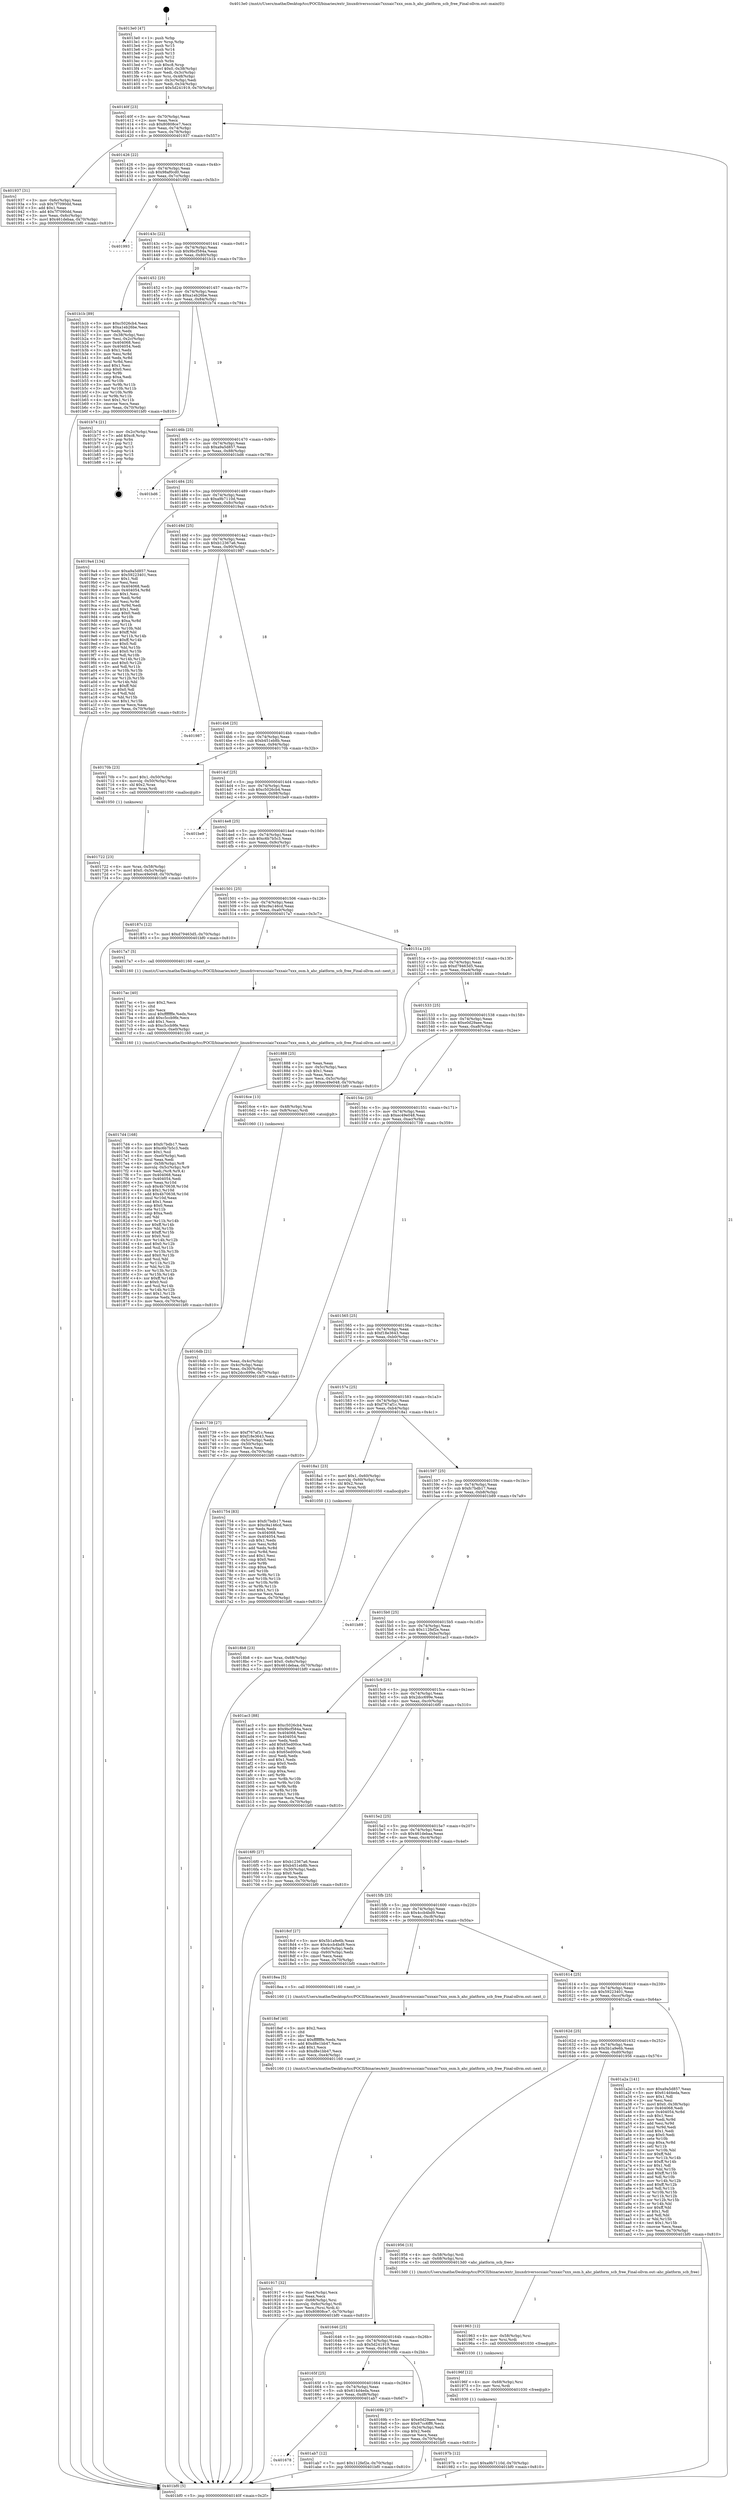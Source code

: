 digraph "0x4013e0" {
  label = "0x4013e0 (/mnt/c/Users/mathe/Desktop/tcc/POCII/binaries/extr_linuxdriversscsiaic7xxxaic7xxx_osm.h_ahc_platform_scb_free_Final-ollvm.out::main(0))"
  labelloc = "t"
  node[shape=record]

  Entry [label="",width=0.3,height=0.3,shape=circle,fillcolor=black,style=filled]
  "0x40140f" [label="{
     0x40140f [23]\l
     | [instrs]\l
     &nbsp;&nbsp;0x40140f \<+3\>: mov -0x70(%rbp),%eax\l
     &nbsp;&nbsp;0x401412 \<+2\>: mov %eax,%ecx\l
     &nbsp;&nbsp;0x401414 \<+6\>: sub $0x80808ce7,%ecx\l
     &nbsp;&nbsp;0x40141a \<+3\>: mov %eax,-0x74(%rbp)\l
     &nbsp;&nbsp;0x40141d \<+3\>: mov %ecx,-0x78(%rbp)\l
     &nbsp;&nbsp;0x401420 \<+6\>: je 0000000000401937 \<main+0x557\>\l
  }"]
  "0x401937" [label="{
     0x401937 [31]\l
     | [instrs]\l
     &nbsp;&nbsp;0x401937 \<+3\>: mov -0x6c(%rbp),%eax\l
     &nbsp;&nbsp;0x40193a \<+5\>: sub $0x7f7090dd,%eax\l
     &nbsp;&nbsp;0x40193f \<+3\>: add $0x1,%eax\l
     &nbsp;&nbsp;0x401942 \<+5\>: add $0x7f7090dd,%eax\l
     &nbsp;&nbsp;0x401947 \<+3\>: mov %eax,-0x6c(%rbp)\l
     &nbsp;&nbsp;0x40194a \<+7\>: movl $0x461debaa,-0x70(%rbp)\l
     &nbsp;&nbsp;0x401951 \<+5\>: jmp 0000000000401bf0 \<main+0x810\>\l
  }"]
  "0x401426" [label="{
     0x401426 [22]\l
     | [instrs]\l
     &nbsp;&nbsp;0x401426 \<+5\>: jmp 000000000040142b \<main+0x4b\>\l
     &nbsp;&nbsp;0x40142b \<+3\>: mov -0x74(%rbp),%eax\l
     &nbsp;&nbsp;0x40142e \<+5\>: sub $0x98af0cd0,%eax\l
     &nbsp;&nbsp;0x401433 \<+3\>: mov %eax,-0x7c(%rbp)\l
     &nbsp;&nbsp;0x401436 \<+6\>: je 0000000000401993 \<main+0x5b3\>\l
  }"]
  Exit [label="",width=0.3,height=0.3,shape=circle,fillcolor=black,style=filled,peripheries=2]
  "0x401993" [label="{
     0x401993\l
  }", style=dashed]
  "0x40143c" [label="{
     0x40143c [22]\l
     | [instrs]\l
     &nbsp;&nbsp;0x40143c \<+5\>: jmp 0000000000401441 \<main+0x61\>\l
     &nbsp;&nbsp;0x401441 \<+3\>: mov -0x74(%rbp),%eax\l
     &nbsp;&nbsp;0x401444 \<+5\>: sub $0x9bcf584a,%eax\l
     &nbsp;&nbsp;0x401449 \<+3\>: mov %eax,-0x80(%rbp)\l
     &nbsp;&nbsp;0x40144c \<+6\>: je 0000000000401b1b \<main+0x73b\>\l
  }"]
  "0x401678" [label="{
     0x401678\l
  }", style=dashed]
  "0x401b1b" [label="{
     0x401b1b [89]\l
     | [instrs]\l
     &nbsp;&nbsp;0x401b1b \<+5\>: mov $0xc5026cb4,%eax\l
     &nbsp;&nbsp;0x401b20 \<+5\>: mov $0xa1eb26be,%ecx\l
     &nbsp;&nbsp;0x401b25 \<+2\>: xor %edx,%edx\l
     &nbsp;&nbsp;0x401b27 \<+3\>: mov -0x38(%rbp),%esi\l
     &nbsp;&nbsp;0x401b2a \<+3\>: mov %esi,-0x2c(%rbp)\l
     &nbsp;&nbsp;0x401b2d \<+7\>: mov 0x404068,%esi\l
     &nbsp;&nbsp;0x401b34 \<+7\>: mov 0x404054,%edi\l
     &nbsp;&nbsp;0x401b3b \<+3\>: sub $0x1,%edx\l
     &nbsp;&nbsp;0x401b3e \<+3\>: mov %esi,%r8d\l
     &nbsp;&nbsp;0x401b41 \<+3\>: add %edx,%r8d\l
     &nbsp;&nbsp;0x401b44 \<+4\>: imul %r8d,%esi\l
     &nbsp;&nbsp;0x401b48 \<+3\>: and $0x1,%esi\l
     &nbsp;&nbsp;0x401b4b \<+3\>: cmp $0x0,%esi\l
     &nbsp;&nbsp;0x401b4e \<+4\>: sete %r9b\l
     &nbsp;&nbsp;0x401b52 \<+3\>: cmp $0xa,%edi\l
     &nbsp;&nbsp;0x401b55 \<+4\>: setl %r10b\l
     &nbsp;&nbsp;0x401b59 \<+3\>: mov %r9b,%r11b\l
     &nbsp;&nbsp;0x401b5c \<+3\>: and %r10b,%r11b\l
     &nbsp;&nbsp;0x401b5f \<+3\>: xor %r10b,%r9b\l
     &nbsp;&nbsp;0x401b62 \<+3\>: or %r9b,%r11b\l
     &nbsp;&nbsp;0x401b65 \<+4\>: test $0x1,%r11b\l
     &nbsp;&nbsp;0x401b69 \<+3\>: cmovne %ecx,%eax\l
     &nbsp;&nbsp;0x401b6c \<+3\>: mov %eax,-0x70(%rbp)\l
     &nbsp;&nbsp;0x401b6f \<+5\>: jmp 0000000000401bf0 \<main+0x810\>\l
  }"]
  "0x401452" [label="{
     0x401452 [25]\l
     | [instrs]\l
     &nbsp;&nbsp;0x401452 \<+5\>: jmp 0000000000401457 \<main+0x77\>\l
     &nbsp;&nbsp;0x401457 \<+3\>: mov -0x74(%rbp),%eax\l
     &nbsp;&nbsp;0x40145a \<+5\>: sub $0xa1eb26be,%eax\l
     &nbsp;&nbsp;0x40145f \<+6\>: mov %eax,-0x84(%rbp)\l
     &nbsp;&nbsp;0x401465 \<+6\>: je 0000000000401b74 \<main+0x794\>\l
  }"]
  "0x401ab7" [label="{
     0x401ab7 [12]\l
     | [instrs]\l
     &nbsp;&nbsp;0x401ab7 \<+7\>: movl $0x112fef2e,-0x70(%rbp)\l
     &nbsp;&nbsp;0x401abe \<+5\>: jmp 0000000000401bf0 \<main+0x810\>\l
  }"]
  "0x401b74" [label="{
     0x401b74 [21]\l
     | [instrs]\l
     &nbsp;&nbsp;0x401b74 \<+3\>: mov -0x2c(%rbp),%eax\l
     &nbsp;&nbsp;0x401b77 \<+7\>: add $0xc8,%rsp\l
     &nbsp;&nbsp;0x401b7e \<+1\>: pop %rbx\l
     &nbsp;&nbsp;0x401b7f \<+2\>: pop %r12\l
     &nbsp;&nbsp;0x401b81 \<+2\>: pop %r13\l
     &nbsp;&nbsp;0x401b83 \<+2\>: pop %r14\l
     &nbsp;&nbsp;0x401b85 \<+2\>: pop %r15\l
     &nbsp;&nbsp;0x401b87 \<+1\>: pop %rbp\l
     &nbsp;&nbsp;0x401b88 \<+1\>: ret\l
  }"]
  "0x40146b" [label="{
     0x40146b [25]\l
     | [instrs]\l
     &nbsp;&nbsp;0x40146b \<+5\>: jmp 0000000000401470 \<main+0x90\>\l
     &nbsp;&nbsp;0x401470 \<+3\>: mov -0x74(%rbp),%eax\l
     &nbsp;&nbsp;0x401473 \<+5\>: sub $0xa9a5d857,%eax\l
     &nbsp;&nbsp;0x401478 \<+6\>: mov %eax,-0x88(%rbp)\l
     &nbsp;&nbsp;0x40147e \<+6\>: je 0000000000401bd6 \<main+0x7f6\>\l
  }"]
  "0x40197b" [label="{
     0x40197b [12]\l
     | [instrs]\l
     &nbsp;&nbsp;0x40197b \<+7\>: movl $0xa9b7110d,-0x70(%rbp)\l
     &nbsp;&nbsp;0x401982 \<+5\>: jmp 0000000000401bf0 \<main+0x810\>\l
  }"]
  "0x401bd6" [label="{
     0x401bd6\l
  }", style=dashed]
  "0x401484" [label="{
     0x401484 [25]\l
     | [instrs]\l
     &nbsp;&nbsp;0x401484 \<+5\>: jmp 0000000000401489 \<main+0xa9\>\l
     &nbsp;&nbsp;0x401489 \<+3\>: mov -0x74(%rbp),%eax\l
     &nbsp;&nbsp;0x40148c \<+5\>: sub $0xa9b7110d,%eax\l
     &nbsp;&nbsp;0x401491 \<+6\>: mov %eax,-0x8c(%rbp)\l
     &nbsp;&nbsp;0x401497 \<+6\>: je 00000000004019a4 \<main+0x5c4\>\l
  }"]
  "0x40196f" [label="{
     0x40196f [12]\l
     | [instrs]\l
     &nbsp;&nbsp;0x40196f \<+4\>: mov -0x68(%rbp),%rsi\l
     &nbsp;&nbsp;0x401973 \<+3\>: mov %rsi,%rdi\l
     &nbsp;&nbsp;0x401976 \<+5\>: call 0000000000401030 \<free@plt\>\l
     | [calls]\l
     &nbsp;&nbsp;0x401030 \{1\} (unknown)\l
  }"]
  "0x4019a4" [label="{
     0x4019a4 [134]\l
     | [instrs]\l
     &nbsp;&nbsp;0x4019a4 \<+5\>: mov $0xa9a5d857,%eax\l
     &nbsp;&nbsp;0x4019a9 \<+5\>: mov $0x59223401,%ecx\l
     &nbsp;&nbsp;0x4019ae \<+2\>: mov $0x1,%dl\l
     &nbsp;&nbsp;0x4019b0 \<+2\>: xor %esi,%esi\l
     &nbsp;&nbsp;0x4019b2 \<+7\>: mov 0x404068,%edi\l
     &nbsp;&nbsp;0x4019b9 \<+8\>: mov 0x404054,%r8d\l
     &nbsp;&nbsp;0x4019c1 \<+3\>: sub $0x1,%esi\l
     &nbsp;&nbsp;0x4019c4 \<+3\>: mov %edi,%r9d\l
     &nbsp;&nbsp;0x4019c7 \<+3\>: add %esi,%r9d\l
     &nbsp;&nbsp;0x4019ca \<+4\>: imul %r9d,%edi\l
     &nbsp;&nbsp;0x4019ce \<+3\>: and $0x1,%edi\l
     &nbsp;&nbsp;0x4019d1 \<+3\>: cmp $0x0,%edi\l
     &nbsp;&nbsp;0x4019d4 \<+4\>: sete %r10b\l
     &nbsp;&nbsp;0x4019d8 \<+4\>: cmp $0xa,%r8d\l
     &nbsp;&nbsp;0x4019dc \<+4\>: setl %r11b\l
     &nbsp;&nbsp;0x4019e0 \<+3\>: mov %r10b,%bl\l
     &nbsp;&nbsp;0x4019e3 \<+3\>: xor $0xff,%bl\l
     &nbsp;&nbsp;0x4019e6 \<+3\>: mov %r11b,%r14b\l
     &nbsp;&nbsp;0x4019e9 \<+4\>: xor $0xff,%r14b\l
     &nbsp;&nbsp;0x4019ed \<+3\>: xor $0x0,%dl\l
     &nbsp;&nbsp;0x4019f0 \<+3\>: mov %bl,%r15b\l
     &nbsp;&nbsp;0x4019f3 \<+4\>: and $0x0,%r15b\l
     &nbsp;&nbsp;0x4019f7 \<+3\>: and %dl,%r10b\l
     &nbsp;&nbsp;0x4019fa \<+3\>: mov %r14b,%r12b\l
     &nbsp;&nbsp;0x4019fd \<+4\>: and $0x0,%r12b\l
     &nbsp;&nbsp;0x401a01 \<+3\>: and %dl,%r11b\l
     &nbsp;&nbsp;0x401a04 \<+3\>: or %r10b,%r15b\l
     &nbsp;&nbsp;0x401a07 \<+3\>: or %r11b,%r12b\l
     &nbsp;&nbsp;0x401a0a \<+3\>: xor %r12b,%r15b\l
     &nbsp;&nbsp;0x401a0d \<+3\>: or %r14b,%bl\l
     &nbsp;&nbsp;0x401a10 \<+3\>: xor $0xff,%bl\l
     &nbsp;&nbsp;0x401a13 \<+3\>: or $0x0,%dl\l
     &nbsp;&nbsp;0x401a16 \<+2\>: and %dl,%bl\l
     &nbsp;&nbsp;0x401a18 \<+3\>: or %bl,%r15b\l
     &nbsp;&nbsp;0x401a1b \<+4\>: test $0x1,%r15b\l
     &nbsp;&nbsp;0x401a1f \<+3\>: cmovne %ecx,%eax\l
     &nbsp;&nbsp;0x401a22 \<+3\>: mov %eax,-0x70(%rbp)\l
     &nbsp;&nbsp;0x401a25 \<+5\>: jmp 0000000000401bf0 \<main+0x810\>\l
  }"]
  "0x40149d" [label="{
     0x40149d [25]\l
     | [instrs]\l
     &nbsp;&nbsp;0x40149d \<+5\>: jmp 00000000004014a2 \<main+0xc2\>\l
     &nbsp;&nbsp;0x4014a2 \<+3\>: mov -0x74(%rbp),%eax\l
     &nbsp;&nbsp;0x4014a5 \<+5\>: sub $0xb12367a6,%eax\l
     &nbsp;&nbsp;0x4014aa \<+6\>: mov %eax,-0x90(%rbp)\l
     &nbsp;&nbsp;0x4014b0 \<+6\>: je 0000000000401987 \<main+0x5a7\>\l
  }"]
  "0x401963" [label="{
     0x401963 [12]\l
     | [instrs]\l
     &nbsp;&nbsp;0x401963 \<+4\>: mov -0x58(%rbp),%rsi\l
     &nbsp;&nbsp;0x401967 \<+3\>: mov %rsi,%rdi\l
     &nbsp;&nbsp;0x40196a \<+5\>: call 0000000000401030 \<free@plt\>\l
     | [calls]\l
     &nbsp;&nbsp;0x401030 \{1\} (unknown)\l
  }"]
  "0x401987" [label="{
     0x401987\l
  }", style=dashed]
  "0x4014b6" [label="{
     0x4014b6 [25]\l
     | [instrs]\l
     &nbsp;&nbsp;0x4014b6 \<+5\>: jmp 00000000004014bb \<main+0xdb\>\l
     &nbsp;&nbsp;0x4014bb \<+3\>: mov -0x74(%rbp),%eax\l
     &nbsp;&nbsp;0x4014be \<+5\>: sub $0xb451eb8b,%eax\l
     &nbsp;&nbsp;0x4014c3 \<+6\>: mov %eax,-0x94(%rbp)\l
     &nbsp;&nbsp;0x4014c9 \<+6\>: je 000000000040170b \<main+0x32b\>\l
  }"]
  "0x401917" [label="{
     0x401917 [32]\l
     | [instrs]\l
     &nbsp;&nbsp;0x401917 \<+6\>: mov -0xe4(%rbp),%ecx\l
     &nbsp;&nbsp;0x40191d \<+3\>: imul %eax,%ecx\l
     &nbsp;&nbsp;0x401920 \<+4\>: mov -0x68(%rbp),%rsi\l
     &nbsp;&nbsp;0x401924 \<+4\>: movslq -0x6c(%rbp),%rdi\l
     &nbsp;&nbsp;0x401928 \<+3\>: mov %ecx,(%rsi,%rdi,4)\l
     &nbsp;&nbsp;0x40192b \<+7\>: movl $0x80808ce7,-0x70(%rbp)\l
     &nbsp;&nbsp;0x401932 \<+5\>: jmp 0000000000401bf0 \<main+0x810\>\l
  }"]
  "0x40170b" [label="{
     0x40170b [23]\l
     | [instrs]\l
     &nbsp;&nbsp;0x40170b \<+7\>: movl $0x1,-0x50(%rbp)\l
     &nbsp;&nbsp;0x401712 \<+4\>: movslq -0x50(%rbp),%rax\l
     &nbsp;&nbsp;0x401716 \<+4\>: shl $0x2,%rax\l
     &nbsp;&nbsp;0x40171a \<+3\>: mov %rax,%rdi\l
     &nbsp;&nbsp;0x40171d \<+5\>: call 0000000000401050 \<malloc@plt\>\l
     | [calls]\l
     &nbsp;&nbsp;0x401050 \{1\} (unknown)\l
  }"]
  "0x4014cf" [label="{
     0x4014cf [25]\l
     | [instrs]\l
     &nbsp;&nbsp;0x4014cf \<+5\>: jmp 00000000004014d4 \<main+0xf4\>\l
     &nbsp;&nbsp;0x4014d4 \<+3\>: mov -0x74(%rbp),%eax\l
     &nbsp;&nbsp;0x4014d7 \<+5\>: sub $0xc5026cb4,%eax\l
     &nbsp;&nbsp;0x4014dc \<+6\>: mov %eax,-0x98(%rbp)\l
     &nbsp;&nbsp;0x4014e2 \<+6\>: je 0000000000401be9 \<main+0x809\>\l
  }"]
  "0x4018ef" [label="{
     0x4018ef [40]\l
     | [instrs]\l
     &nbsp;&nbsp;0x4018ef \<+5\>: mov $0x2,%ecx\l
     &nbsp;&nbsp;0x4018f4 \<+1\>: cltd\l
     &nbsp;&nbsp;0x4018f5 \<+2\>: idiv %ecx\l
     &nbsp;&nbsp;0x4018f7 \<+6\>: imul $0xfffffffe,%edx,%ecx\l
     &nbsp;&nbsp;0x4018fd \<+6\>: add $0xd8e1bb47,%ecx\l
     &nbsp;&nbsp;0x401903 \<+3\>: add $0x1,%ecx\l
     &nbsp;&nbsp;0x401906 \<+6\>: sub $0xd8e1bb47,%ecx\l
     &nbsp;&nbsp;0x40190c \<+6\>: mov %ecx,-0xe4(%rbp)\l
     &nbsp;&nbsp;0x401912 \<+5\>: call 0000000000401160 \<next_i\>\l
     | [calls]\l
     &nbsp;&nbsp;0x401160 \{1\} (/mnt/c/Users/mathe/Desktop/tcc/POCII/binaries/extr_linuxdriversscsiaic7xxxaic7xxx_osm.h_ahc_platform_scb_free_Final-ollvm.out::next_i)\l
  }"]
  "0x401be9" [label="{
     0x401be9\l
  }", style=dashed]
  "0x4014e8" [label="{
     0x4014e8 [25]\l
     | [instrs]\l
     &nbsp;&nbsp;0x4014e8 \<+5\>: jmp 00000000004014ed \<main+0x10d\>\l
     &nbsp;&nbsp;0x4014ed \<+3\>: mov -0x74(%rbp),%eax\l
     &nbsp;&nbsp;0x4014f0 \<+5\>: sub $0xc6b7b5c3,%eax\l
     &nbsp;&nbsp;0x4014f5 \<+6\>: mov %eax,-0x9c(%rbp)\l
     &nbsp;&nbsp;0x4014fb \<+6\>: je 000000000040187c \<main+0x49c\>\l
  }"]
  "0x4018b8" [label="{
     0x4018b8 [23]\l
     | [instrs]\l
     &nbsp;&nbsp;0x4018b8 \<+4\>: mov %rax,-0x68(%rbp)\l
     &nbsp;&nbsp;0x4018bc \<+7\>: movl $0x0,-0x6c(%rbp)\l
     &nbsp;&nbsp;0x4018c3 \<+7\>: movl $0x461debaa,-0x70(%rbp)\l
     &nbsp;&nbsp;0x4018ca \<+5\>: jmp 0000000000401bf0 \<main+0x810\>\l
  }"]
  "0x40187c" [label="{
     0x40187c [12]\l
     | [instrs]\l
     &nbsp;&nbsp;0x40187c \<+7\>: movl $0xd79463d5,-0x70(%rbp)\l
     &nbsp;&nbsp;0x401883 \<+5\>: jmp 0000000000401bf0 \<main+0x810\>\l
  }"]
  "0x401501" [label="{
     0x401501 [25]\l
     | [instrs]\l
     &nbsp;&nbsp;0x401501 \<+5\>: jmp 0000000000401506 \<main+0x126\>\l
     &nbsp;&nbsp;0x401506 \<+3\>: mov -0x74(%rbp),%eax\l
     &nbsp;&nbsp;0x401509 \<+5\>: sub $0xc9a146cd,%eax\l
     &nbsp;&nbsp;0x40150e \<+6\>: mov %eax,-0xa0(%rbp)\l
     &nbsp;&nbsp;0x401514 \<+6\>: je 00000000004017a7 \<main+0x3c7\>\l
  }"]
  "0x4017d4" [label="{
     0x4017d4 [168]\l
     | [instrs]\l
     &nbsp;&nbsp;0x4017d4 \<+5\>: mov $0xfc7bdb17,%ecx\l
     &nbsp;&nbsp;0x4017d9 \<+5\>: mov $0xc6b7b5c3,%edx\l
     &nbsp;&nbsp;0x4017de \<+3\>: mov $0x1,%sil\l
     &nbsp;&nbsp;0x4017e1 \<+6\>: mov -0xe0(%rbp),%edi\l
     &nbsp;&nbsp;0x4017e7 \<+3\>: imul %eax,%edi\l
     &nbsp;&nbsp;0x4017ea \<+4\>: mov -0x58(%rbp),%r8\l
     &nbsp;&nbsp;0x4017ee \<+4\>: movslq -0x5c(%rbp),%r9\l
     &nbsp;&nbsp;0x4017f2 \<+4\>: mov %edi,(%r8,%r9,4)\l
     &nbsp;&nbsp;0x4017f6 \<+7\>: mov 0x404068,%eax\l
     &nbsp;&nbsp;0x4017fd \<+7\>: mov 0x404054,%edi\l
     &nbsp;&nbsp;0x401804 \<+3\>: mov %eax,%r10d\l
     &nbsp;&nbsp;0x401807 \<+7\>: sub $0x4b70638,%r10d\l
     &nbsp;&nbsp;0x40180e \<+4\>: sub $0x1,%r10d\l
     &nbsp;&nbsp;0x401812 \<+7\>: add $0x4b70638,%r10d\l
     &nbsp;&nbsp;0x401819 \<+4\>: imul %r10d,%eax\l
     &nbsp;&nbsp;0x40181d \<+3\>: and $0x1,%eax\l
     &nbsp;&nbsp;0x401820 \<+3\>: cmp $0x0,%eax\l
     &nbsp;&nbsp;0x401823 \<+4\>: sete %r11b\l
     &nbsp;&nbsp;0x401827 \<+3\>: cmp $0xa,%edi\l
     &nbsp;&nbsp;0x40182a \<+3\>: setl %bl\l
     &nbsp;&nbsp;0x40182d \<+3\>: mov %r11b,%r14b\l
     &nbsp;&nbsp;0x401830 \<+4\>: xor $0xff,%r14b\l
     &nbsp;&nbsp;0x401834 \<+3\>: mov %bl,%r15b\l
     &nbsp;&nbsp;0x401837 \<+4\>: xor $0xff,%r15b\l
     &nbsp;&nbsp;0x40183b \<+4\>: xor $0x0,%sil\l
     &nbsp;&nbsp;0x40183f \<+3\>: mov %r14b,%r12b\l
     &nbsp;&nbsp;0x401842 \<+4\>: and $0x0,%r12b\l
     &nbsp;&nbsp;0x401846 \<+3\>: and %sil,%r11b\l
     &nbsp;&nbsp;0x401849 \<+3\>: mov %r15b,%r13b\l
     &nbsp;&nbsp;0x40184c \<+4\>: and $0x0,%r13b\l
     &nbsp;&nbsp;0x401850 \<+3\>: and %sil,%bl\l
     &nbsp;&nbsp;0x401853 \<+3\>: or %r11b,%r12b\l
     &nbsp;&nbsp;0x401856 \<+3\>: or %bl,%r13b\l
     &nbsp;&nbsp;0x401859 \<+3\>: xor %r13b,%r12b\l
     &nbsp;&nbsp;0x40185c \<+3\>: or %r15b,%r14b\l
     &nbsp;&nbsp;0x40185f \<+4\>: xor $0xff,%r14b\l
     &nbsp;&nbsp;0x401863 \<+4\>: or $0x0,%sil\l
     &nbsp;&nbsp;0x401867 \<+3\>: and %sil,%r14b\l
     &nbsp;&nbsp;0x40186a \<+3\>: or %r14b,%r12b\l
     &nbsp;&nbsp;0x40186d \<+4\>: test $0x1,%r12b\l
     &nbsp;&nbsp;0x401871 \<+3\>: cmovne %edx,%ecx\l
     &nbsp;&nbsp;0x401874 \<+3\>: mov %ecx,-0x70(%rbp)\l
     &nbsp;&nbsp;0x401877 \<+5\>: jmp 0000000000401bf0 \<main+0x810\>\l
  }"]
  "0x4017a7" [label="{
     0x4017a7 [5]\l
     | [instrs]\l
     &nbsp;&nbsp;0x4017a7 \<+5\>: call 0000000000401160 \<next_i\>\l
     | [calls]\l
     &nbsp;&nbsp;0x401160 \{1\} (/mnt/c/Users/mathe/Desktop/tcc/POCII/binaries/extr_linuxdriversscsiaic7xxxaic7xxx_osm.h_ahc_platform_scb_free_Final-ollvm.out::next_i)\l
  }"]
  "0x40151a" [label="{
     0x40151a [25]\l
     | [instrs]\l
     &nbsp;&nbsp;0x40151a \<+5\>: jmp 000000000040151f \<main+0x13f\>\l
     &nbsp;&nbsp;0x40151f \<+3\>: mov -0x74(%rbp),%eax\l
     &nbsp;&nbsp;0x401522 \<+5\>: sub $0xd79463d5,%eax\l
     &nbsp;&nbsp;0x401527 \<+6\>: mov %eax,-0xa4(%rbp)\l
     &nbsp;&nbsp;0x40152d \<+6\>: je 0000000000401888 \<main+0x4a8\>\l
  }"]
  "0x4017ac" [label="{
     0x4017ac [40]\l
     | [instrs]\l
     &nbsp;&nbsp;0x4017ac \<+5\>: mov $0x2,%ecx\l
     &nbsp;&nbsp;0x4017b1 \<+1\>: cltd\l
     &nbsp;&nbsp;0x4017b2 \<+2\>: idiv %ecx\l
     &nbsp;&nbsp;0x4017b4 \<+6\>: imul $0xfffffffe,%edx,%ecx\l
     &nbsp;&nbsp;0x4017ba \<+6\>: add $0xc5ccb9fe,%ecx\l
     &nbsp;&nbsp;0x4017c0 \<+3\>: add $0x1,%ecx\l
     &nbsp;&nbsp;0x4017c3 \<+6\>: sub $0xc5ccb9fe,%ecx\l
     &nbsp;&nbsp;0x4017c9 \<+6\>: mov %ecx,-0xe0(%rbp)\l
     &nbsp;&nbsp;0x4017cf \<+5\>: call 0000000000401160 \<next_i\>\l
     | [calls]\l
     &nbsp;&nbsp;0x401160 \{1\} (/mnt/c/Users/mathe/Desktop/tcc/POCII/binaries/extr_linuxdriversscsiaic7xxxaic7xxx_osm.h_ahc_platform_scb_free_Final-ollvm.out::next_i)\l
  }"]
  "0x401888" [label="{
     0x401888 [25]\l
     | [instrs]\l
     &nbsp;&nbsp;0x401888 \<+2\>: xor %eax,%eax\l
     &nbsp;&nbsp;0x40188a \<+3\>: mov -0x5c(%rbp),%ecx\l
     &nbsp;&nbsp;0x40188d \<+3\>: sub $0x1,%eax\l
     &nbsp;&nbsp;0x401890 \<+2\>: sub %eax,%ecx\l
     &nbsp;&nbsp;0x401892 \<+3\>: mov %ecx,-0x5c(%rbp)\l
     &nbsp;&nbsp;0x401895 \<+7\>: movl $0xec49e048,-0x70(%rbp)\l
     &nbsp;&nbsp;0x40189c \<+5\>: jmp 0000000000401bf0 \<main+0x810\>\l
  }"]
  "0x401533" [label="{
     0x401533 [25]\l
     | [instrs]\l
     &nbsp;&nbsp;0x401533 \<+5\>: jmp 0000000000401538 \<main+0x158\>\l
     &nbsp;&nbsp;0x401538 \<+3\>: mov -0x74(%rbp),%eax\l
     &nbsp;&nbsp;0x40153b \<+5\>: sub $0xe0d29aee,%eax\l
     &nbsp;&nbsp;0x401540 \<+6\>: mov %eax,-0xa8(%rbp)\l
     &nbsp;&nbsp;0x401546 \<+6\>: je 00000000004016ce \<main+0x2ee\>\l
  }"]
  "0x401722" [label="{
     0x401722 [23]\l
     | [instrs]\l
     &nbsp;&nbsp;0x401722 \<+4\>: mov %rax,-0x58(%rbp)\l
     &nbsp;&nbsp;0x401726 \<+7\>: movl $0x0,-0x5c(%rbp)\l
     &nbsp;&nbsp;0x40172d \<+7\>: movl $0xec49e048,-0x70(%rbp)\l
     &nbsp;&nbsp;0x401734 \<+5\>: jmp 0000000000401bf0 \<main+0x810\>\l
  }"]
  "0x4016ce" [label="{
     0x4016ce [13]\l
     | [instrs]\l
     &nbsp;&nbsp;0x4016ce \<+4\>: mov -0x48(%rbp),%rax\l
     &nbsp;&nbsp;0x4016d2 \<+4\>: mov 0x8(%rax),%rdi\l
     &nbsp;&nbsp;0x4016d6 \<+5\>: call 0000000000401060 \<atoi@plt\>\l
     | [calls]\l
     &nbsp;&nbsp;0x401060 \{1\} (unknown)\l
  }"]
  "0x40154c" [label="{
     0x40154c [25]\l
     | [instrs]\l
     &nbsp;&nbsp;0x40154c \<+5\>: jmp 0000000000401551 \<main+0x171\>\l
     &nbsp;&nbsp;0x401551 \<+3\>: mov -0x74(%rbp),%eax\l
     &nbsp;&nbsp;0x401554 \<+5\>: sub $0xec49e048,%eax\l
     &nbsp;&nbsp;0x401559 \<+6\>: mov %eax,-0xac(%rbp)\l
     &nbsp;&nbsp;0x40155f \<+6\>: je 0000000000401739 \<main+0x359\>\l
  }"]
  "0x4016db" [label="{
     0x4016db [21]\l
     | [instrs]\l
     &nbsp;&nbsp;0x4016db \<+3\>: mov %eax,-0x4c(%rbp)\l
     &nbsp;&nbsp;0x4016de \<+3\>: mov -0x4c(%rbp),%eax\l
     &nbsp;&nbsp;0x4016e1 \<+3\>: mov %eax,-0x30(%rbp)\l
     &nbsp;&nbsp;0x4016e4 \<+7\>: movl $0x2dcc699e,-0x70(%rbp)\l
     &nbsp;&nbsp;0x4016eb \<+5\>: jmp 0000000000401bf0 \<main+0x810\>\l
  }"]
  "0x401739" [label="{
     0x401739 [27]\l
     | [instrs]\l
     &nbsp;&nbsp;0x401739 \<+5\>: mov $0xf767af1c,%eax\l
     &nbsp;&nbsp;0x40173e \<+5\>: mov $0xf18e3643,%ecx\l
     &nbsp;&nbsp;0x401743 \<+3\>: mov -0x5c(%rbp),%edx\l
     &nbsp;&nbsp;0x401746 \<+3\>: cmp -0x50(%rbp),%edx\l
     &nbsp;&nbsp;0x401749 \<+3\>: cmovl %ecx,%eax\l
     &nbsp;&nbsp;0x40174c \<+3\>: mov %eax,-0x70(%rbp)\l
     &nbsp;&nbsp;0x40174f \<+5\>: jmp 0000000000401bf0 \<main+0x810\>\l
  }"]
  "0x401565" [label="{
     0x401565 [25]\l
     | [instrs]\l
     &nbsp;&nbsp;0x401565 \<+5\>: jmp 000000000040156a \<main+0x18a\>\l
     &nbsp;&nbsp;0x40156a \<+3\>: mov -0x74(%rbp),%eax\l
     &nbsp;&nbsp;0x40156d \<+5\>: sub $0xf18e3643,%eax\l
     &nbsp;&nbsp;0x401572 \<+6\>: mov %eax,-0xb0(%rbp)\l
     &nbsp;&nbsp;0x401578 \<+6\>: je 0000000000401754 \<main+0x374\>\l
  }"]
  "0x4013e0" [label="{
     0x4013e0 [47]\l
     | [instrs]\l
     &nbsp;&nbsp;0x4013e0 \<+1\>: push %rbp\l
     &nbsp;&nbsp;0x4013e1 \<+3\>: mov %rsp,%rbp\l
     &nbsp;&nbsp;0x4013e4 \<+2\>: push %r15\l
     &nbsp;&nbsp;0x4013e6 \<+2\>: push %r14\l
     &nbsp;&nbsp;0x4013e8 \<+2\>: push %r13\l
     &nbsp;&nbsp;0x4013ea \<+2\>: push %r12\l
     &nbsp;&nbsp;0x4013ec \<+1\>: push %rbx\l
     &nbsp;&nbsp;0x4013ed \<+7\>: sub $0xc8,%rsp\l
     &nbsp;&nbsp;0x4013f4 \<+7\>: movl $0x0,-0x38(%rbp)\l
     &nbsp;&nbsp;0x4013fb \<+3\>: mov %edi,-0x3c(%rbp)\l
     &nbsp;&nbsp;0x4013fe \<+4\>: mov %rsi,-0x48(%rbp)\l
     &nbsp;&nbsp;0x401402 \<+3\>: mov -0x3c(%rbp),%edi\l
     &nbsp;&nbsp;0x401405 \<+3\>: mov %edi,-0x34(%rbp)\l
     &nbsp;&nbsp;0x401408 \<+7\>: movl $0x5d241919,-0x70(%rbp)\l
  }"]
  "0x401754" [label="{
     0x401754 [83]\l
     | [instrs]\l
     &nbsp;&nbsp;0x401754 \<+5\>: mov $0xfc7bdb17,%eax\l
     &nbsp;&nbsp;0x401759 \<+5\>: mov $0xc9a146cd,%ecx\l
     &nbsp;&nbsp;0x40175e \<+2\>: xor %edx,%edx\l
     &nbsp;&nbsp;0x401760 \<+7\>: mov 0x404068,%esi\l
     &nbsp;&nbsp;0x401767 \<+7\>: mov 0x404054,%edi\l
     &nbsp;&nbsp;0x40176e \<+3\>: sub $0x1,%edx\l
     &nbsp;&nbsp;0x401771 \<+3\>: mov %esi,%r8d\l
     &nbsp;&nbsp;0x401774 \<+3\>: add %edx,%r8d\l
     &nbsp;&nbsp;0x401777 \<+4\>: imul %r8d,%esi\l
     &nbsp;&nbsp;0x40177b \<+3\>: and $0x1,%esi\l
     &nbsp;&nbsp;0x40177e \<+3\>: cmp $0x0,%esi\l
     &nbsp;&nbsp;0x401781 \<+4\>: sete %r9b\l
     &nbsp;&nbsp;0x401785 \<+3\>: cmp $0xa,%edi\l
     &nbsp;&nbsp;0x401788 \<+4\>: setl %r10b\l
     &nbsp;&nbsp;0x40178c \<+3\>: mov %r9b,%r11b\l
     &nbsp;&nbsp;0x40178f \<+3\>: and %r10b,%r11b\l
     &nbsp;&nbsp;0x401792 \<+3\>: xor %r10b,%r9b\l
     &nbsp;&nbsp;0x401795 \<+3\>: or %r9b,%r11b\l
     &nbsp;&nbsp;0x401798 \<+4\>: test $0x1,%r11b\l
     &nbsp;&nbsp;0x40179c \<+3\>: cmovne %ecx,%eax\l
     &nbsp;&nbsp;0x40179f \<+3\>: mov %eax,-0x70(%rbp)\l
     &nbsp;&nbsp;0x4017a2 \<+5\>: jmp 0000000000401bf0 \<main+0x810\>\l
  }"]
  "0x40157e" [label="{
     0x40157e [25]\l
     | [instrs]\l
     &nbsp;&nbsp;0x40157e \<+5\>: jmp 0000000000401583 \<main+0x1a3\>\l
     &nbsp;&nbsp;0x401583 \<+3\>: mov -0x74(%rbp),%eax\l
     &nbsp;&nbsp;0x401586 \<+5\>: sub $0xf767af1c,%eax\l
     &nbsp;&nbsp;0x40158b \<+6\>: mov %eax,-0xb4(%rbp)\l
     &nbsp;&nbsp;0x401591 \<+6\>: je 00000000004018a1 \<main+0x4c1\>\l
  }"]
  "0x401bf0" [label="{
     0x401bf0 [5]\l
     | [instrs]\l
     &nbsp;&nbsp;0x401bf0 \<+5\>: jmp 000000000040140f \<main+0x2f\>\l
  }"]
  "0x4018a1" [label="{
     0x4018a1 [23]\l
     | [instrs]\l
     &nbsp;&nbsp;0x4018a1 \<+7\>: movl $0x1,-0x60(%rbp)\l
     &nbsp;&nbsp;0x4018a8 \<+4\>: movslq -0x60(%rbp),%rax\l
     &nbsp;&nbsp;0x4018ac \<+4\>: shl $0x2,%rax\l
     &nbsp;&nbsp;0x4018b0 \<+3\>: mov %rax,%rdi\l
     &nbsp;&nbsp;0x4018b3 \<+5\>: call 0000000000401050 \<malloc@plt\>\l
     | [calls]\l
     &nbsp;&nbsp;0x401050 \{1\} (unknown)\l
  }"]
  "0x401597" [label="{
     0x401597 [25]\l
     | [instrs]\l
     &nbsp;&nbsp;0x401597 \<+5\>: jmp 000000000040159c \<main+0x1bc\>\l
     &nbsp;&nbsp;0x40159c \<+3\>: mov -0x74(%rbp),%eax\l
     &nbsp;&nbsp;0x40159f \<+5\>: sub $0xfc7bdb17,%eax\l
     &nbsp;&nbsp;0x4015a4 \<+6\>: mov %eax,-0xb8(%rbp)\l
     &nbsp;&nbsp;0x4015aa \<+6\>: je 0000000000401b89 \<main+0x7a9\>\l
  }"]
  "0x40165f" [label="{
     0x40165f [25]\l
     | [instrs]\l
     &nbsp;&nbsp;0x40165f \<+5\>: jmp 0000000000401664 \<main+0x284\>\l
     &nbsp;&nbsp;0x401664 \<+3\>: mov -0x74(%rbp),%eax\l
     &nbsp;&nbsp;0x401667 \<+5\>: sub $0x614d4eda,%eax\l
     &nbsp;&nbsp;0x40166c \<+6\>: mov %eax,-0xd8(%rbp)\l
     &nbsp;&nbsp;0x401672 \<+6\>: je 0000000000401ab7 \<main+0x6d7\>\l
  }"]
  "0x401b89" [label="{
     0x401b89\l
  }", style=dashed]
  "0x4015b0" [label="{
     0x4015b0 [25]\l
     | [instrs]\l
     &nbsp;&nbsp;0x4015b0 \<+5\>: jmp 00000000004015b5 \<main+0x1d5\>\l
     &nbsp;&nbsp;0x4015b5 \<+3\>: mov -0x74(%rbp),%eax\l
     &nbsp;&nbsp;0x4015b8 \<+5\>: sub $0x112fef2e,%eax\l
     &nbsp;&nbsp;0x4015bd \<+6\>: mov %eax,-0xbc(%rbp)\l
     &nbsp;&nbsp;0x4015c3 \<+6\>: je 0000000000401ac3 \<main+0x6e3\>\l
  }"]
  "0x40169b" [label="{
     0x40169b [27]\l
     | [instrs]\l
     &nbsp;&nbsp;0x40169b \<+5\>: mov $0xe0d29aee,%eax\l
     &nbsp;&nbsp;0x4016a0 \<+5\>: mov $0x67cc6ff6,%ecx\l
     &nbsp;&nbsp;0x4016a5 \<+3\>: mov -0x34(%rbp),%edx\l
     &nbsp;&nbsp;0x4016a8 \<+3\>: cmp $0x2,%edx\l
     &nbsp;&nbsp;0x4016ab \<+3\>: cmovne %ecx,%eax\l
     &nbsp;&nbsp;0x4016ae \<+3\>: mov %eax,-0x70(%rbp)\l
     &nbsp;&nbsp;0x4016b1 \<+5\>: jmp 0000000000401bf0 \<main+0x810\>\l
  }"]
  "0x401ac3" [label="{
     0x401ac3 [88]\l
     | [instrs]\l
     &nbsp;&nbsp;0x401ac3 \<+5\>: mov $0xc5026cb4,%eax\l
     &nbsp;&nbsp;0x401ac8 \<+5\>: mov $0x9bcf584a,%ecx\l
     &nbsp;&nbsp;0x401acd \<+7\>: mov 0x404068,%edx\l
     &nbsp;&nbsp;0x401ad4 \<+7\>: mov 0x404054,%esi\l
     &nbsp;&nbsp;0x401adb \<+2\>: mov %edx,%edi\l
     &nbsp;&nbsp;0x401add \<+6\>: add $0x65ed00ce,%edi\l
     &nbsp;&nbsp;0x401ae3 \<+3\>: sub $0x1,%edi\l
     &nbsp;&nbsp;0x401ae6 \<+6\>: sub $0x65ed00ce,%edi\l
     &nbsp;&nbsp;0x401aec \<+3\>: imul %edi,%edx\l
     &nbsp;&nbsp;0x401aef \<+3\>: and $0x1,%edx\l
     &nbsp;&nbsp;0x401af2 \<+3\>: cmp $0x0,%edx\l
     &nbsp;&nbsp;0x401af5 \<+4\>: sete %r8b\l
     &nbsp;&nbsp;0x401af9 \<+3\>: cmp $0xa,%esi\l
     &nbsp;&nbsp;0x401afc \<+4\>: setl %r9b\l
     &nbsp;&nbsp;0x401b00 \<+3\>: mov %r8b,%r10b\l
     &nbsp;&nbsp;0x401b03 \<+3\>: and %r9b,%r10b\l
     &nbsp;&nbsp;0x401b06 \<+3\>: xor %r9b,%r8b\l
     &nbsp;&nbsp;0x401b09 \<+3\>: or %r8b,%r10b\l
     &nbsp;&nbsp;0x401b0c \<+4\>: test $0x1,%r10b\l
     &nbsp;&nbsp;0x401b10 \<+3\>: cmovne %ecx,%eax\l
     &nbsp;&nbsp;0x401b13 \<+3\>: mov %eax,-0x70(%rbp)\l
     &nbsp;&nbsp;0x401b16 \<+5\>: jmp 0000000000401bf0 \<main+0x810\>\l
  }"]
  "0x4015c9" [label="{
     0x4015c9 [25]\l
     | [instrs]\l
     &nbsp;&nbsp;0x4015c9 \<+5\>: jmp 00000000004015ce \<main+0x1ee\>\l
     &nbsp;&nbsp;0x4015ce \<+3\>: mov -0x74(%rbp),%eax\l
     &nbsp;&nbsp;0x4015d1 \<+5\>: sub $0x2dcc699e,%eax\l
     &nbsp;&nbsp;0x4015d6 \<+6\>: mov %eax,-0xc0(%rbp)\l
     &nbsp;&nbsp;0x4015dc \<+6\>: je 00000000004016f0 \<main+0x310\>\l
  }"]
  "0x401646" [label="{
     0x401646 [25]\l
     | [instrs]\l
     &nbsp;&nbsp;0x401646 \<+5\>: jmp 000000000040164b \<main+0x26b\>\l
     &nbsp;&nbsp;0x40164b \<+3\>: mov -0x74(%rbp),%eax\l
     &nbsp;&nbsp;0x40164e \<+5\>: sub $0x5d241919,%eax\l
     &nbsp;&nbsp;0x401653 \<+6\>: mov %eax,-0xd4(%rbp)\l
     &nbsp;&nbsp;0x401659 \<+6\>: je 000000000040169b \<main+0x2bb\>\l
  }"]
  "0x4016f0" [label="{
     0x4016f0 [27]\l
     | [instrs]\l
     &nbsp;&nbsp;0x4016f0 \<+5\>: mov $0xb12367a6,%eax\l
     &nbsp;&nbsp;0x4016f5 \<+5\>: mov $0xb451eb8b,%ecx\l
     &nbsp;&nbsp;0x4016fa \<+3\>: mov -0x30(%rbp),%edx\l
     &nbsp;&nbsp;0x4016fd \<+3\>: cmp $0x0,%edx\l
     &nbsp;&nbsp;0x401700 \<+3\>: cmove %ecx,%eax\l
     &nbsp;&nbsp;0x401703 \<+3\>: mov %eax,-0x70(%rbp)\l
     &nbsp;&nbsp;0x401706 \<+5\>: jmp 0000000000401bf0 \<main+0x810\>\l
  }"]
  "0x4015e2" [label="{
     0x4015e2 [25]\l
     | [instrs]\l
     &nbsp;&nbsp;0x4015e2 \<+5\>: jmp 00000000004015e7 \<main+0x207\>\l
     &nbsp;&nbsp;0x4015e7 \<+3\>: mov -0x74(%rbp),%eax\l
     &nbsp;&nbsp;0x4015ea \<+5\>: sub $0x461debaa,%eax\l
     &nbsp;&nbsp;0x4015ef \<+6\>: mov %eax,-0xc4(%rbp)\l
     &nbsp;&nbsp;0x4015f5 \<+6\>: je 00000000004018cf \<main+0x4ef\>\l
  }"]
  "0x401956" [label="{
     0x401956 [13]\l
     | [instrs]\l
     &nbsp;&nbsp;0x401956 \<+4\>: mov -0x58(%rbp),%rdi\l
     &nbsp;&nbsp;0x40195a \<+4\>: mov -0x68(%rbp),%rsi\l
     &nbsp;&nbsp;0x40195e \<+5\>: call 00000000004013d0 \<ahc_platform_scb_free\>\l
     | [calls]\l
     &nbsp;&nbsp;0x4013d0 \{1\} (/mnt/c/Users/mathe/Desktop/tcc/POCII/binaries/extr_linuxdriversscsiaic7xxxaic7xxx_osm.h_ahc_platform_scb_free_Final-ollvm.out::ahc_platform_scb_free)\l
  }"]
  "0x4018cf" [label="{
     0x4018cf [27]\l
     | [instrs]\l
     &nbsp;&nbsp;0x4018cf \<+5\>: mov $0x5b1a9e6b,%eax\l
     &nbsp;&nbsp;0x4018d4 \<+5\>: mov $0x4ccb4bd9,%ecx\l
     &nbsp;&nbsp;0x4018d9 \<+3\>: mov -0x6c(%rbp),%edx\l
     &nbsp;&nbsp;0x4018dc \<+3\>: cmp -0x60(%rbp),%edx\l
     &nbsp;&nbsp;0x4018df \<+3\>: cmovl %ecx,%eax\l
     &nbsp;&nbsp;0x4018e2 \<+3\>: mov %eax,-0x70(%rbp)\l
     &nbsp;&nbsp;0x4018e5 \<+5\>: jmp 0000000000401bf0 \<main+0x810\>\l
  }"]
  "0x4015fb" [label="{
     0x4015fb [25]\l
     | [instrs]\l
     &nbsp;&nbsp;0x4015fb \<+5\>: jmp 0000000000401600 \<main+0x220\>\l
     &nbsp;&nbsp;0x401600 \<+3\>: mov -0x74(%rbp),%eax\l
     &nbsp;&nbsp;0x401603 \<+5\>: sub $0x4ccb4bd9,%eax\l
     &nbsp;&nbsp;0x401608 \<+6\>: mov %eax,-0xc8(%rbp)\l
     &nbsp;&nbsp;0x40160e \<+6\>: je 00000000004018ea \<main+0x50a\>\l
  }"]
  "0x40162d" [label="{
     0x40162d [25]\l
     | [instrs]\l
     &nbsp;&nbsp;0x40162d \<+5\>: jmp 0000000000401632 \<main+0x252\>\l
     &nbsp;&nbsp;0x401632 \<+3\>: mov -0x74(%rbp),%eax\l
     &nbsp;&nbsp;0x401635 \<+5\>: sub $0x5b1a9e6b,%eax\l
     &nbsp;&nbsp;0x40163a \<+6\>: mov %eax,-0xd0(%rbp)\l
     &nbsp;&nbsp;0x401640 \<+6\>: je 0000000000401956 \<main+0x576\>\l
  }"]
  "0x4018ea" [label="{
     0x4018ea [5]\l
     | [instrs]\l
     &nbsp;&nbsp;0x4018ea \<+5\>: call 0000000000401160 \<next_i\>\l
     | [calls]\l
     &nbsp;&nbsp;0x401160 \{1\} (/mnt/c/Users/mathe/Desktop/tcc/POCII/binaries/extr_linuxdriversscsiaic7xxxaic7xxx_osm.h_ahc_platform_scb_free_Final-ollvm.out::next_i)\l
  }"]
  "0x401614" [label="{
     0x401614 [25]\l
     | [instrs]\l
     &nbsp;&nbsp;0x401614 \<+5\>: jmp 0000000000401619 \<main+0x239\>\l
     &nbsp;&nbsp;0x401619 \<+3\>: mov -0x74(%rbp),%eax\l
     &nbsp;&nbsp;0x40161c \<+5\>: sub $0x59223401,%eax\l
     &nbsp;&nbsp;0x401621 \<+6\>: mov %eax,-0xcc(%rbp)\l
     &nbsp;&nbsp;0x401627 \<+6\>: je 0000000000401a2a \<main+0x64a\>\l
  }"]
  "0x401a2a" [label="{
     0x401a2a [141]\l
     | [instrs]\l
     &nbsp;&nbsp;0x401a2a \<+5\>: mov $0xa9a5d857,%eax\l
     &nbsp;&nbsp;0x401a2f \<+5\>: mov $0x614d4eda,%ecx\l
     &nbsp;&nbsp;0x401a34 \<+2\>: mov $0x1,%dl\l
     &nbsp;&nbsp;0x401a36 \<+2\>: xor %esi,%esi\l
     &nbsp;&nbsp;0x401a38 \<+7\>: movl $0x0,-0x38(%rbp)\l
     &nbsp;&nbsp;0x401a3f \<+7\>: mov 0x404068,%edi\l
     &nbsp;&nbsp;0x401a46 \<+8\>: mov 0x404054,%r8d\l
     &nbsp;&nbsp;0x401a4e \<+3\>: sub $0x1,%esi\l
     &nbsp;&nbsp;0x401a51 \<+3\>: mov %edi,%r9d\l
     &nbsp;&nbsp;0x401a54 \<+3\>: add %esi,%r9d\l
     &nbsp;&nbsp;0x401a57 \<+4\>: imul %r9d,%edi\l
     &nbsp;&nbsp;0x401a5b \<+3\>: and $0x1,%edi\l
     &nbsp;&nbsp;0x401a5e \<+3\>: cmp $0x0,%edi\l
     &nbsp;&nbsp;0x401a61 \<+4\>: sete %r10b\l
     &nbsp;&nbsp;0x401a65 \<+4\>: cmp $0xa,%r8d\l
     &nbsp;&nbsp;0x401a69 \<+4\>: setl %r11b\l
     &nbsp;&nbsp;0x401a6d \<+3\>: mov %r10b,%bl\l
     &nbsp;&nbsp;0x401a70 \<+3\>: xor $0xff,%bl\l
     &nbsp;&nbsp;0x401a73 \<+3\>: mov %r11b,%r14b\l
     &nbsp;&nbsp;0x401a76 \<+4\>: xor $0xff,%r14b\l
     &nbsp;&nbsp;0x401a7a \<+3\>: xor $0x1,%dl\l
     &nbsp;&nbsp;0x401a7d \<+3\>: mov %bl,%r15b\l
     &nbsp;&nbsp;0x401a80 \<+4\>: and $0xff,%r15b\l
     &nbsp;&nbsp;0x401a84 \<+3\>: and %dl,%r10b\l
     &nbsp;&nbsp;0x401a87 \<+3\>: mov %r14b,%r12b\l
     &nbsp;&nbsp;0x401a8a \<+4\>: and $0xff,%r12b\l
     &nbsp;&nbsp;0x401a8e \<+3\>: and %dl,%r11b\l
     &nbsp;&nbsp;0x401a91 \<+3\>: or %r10b,%r15b\l
     &nbsp;&nbsp;0x401a94 \<+3\>: or %r11b,%r12b\l
     &nbsp;&nbsp;0x401a97 \<+3\>: xor %r12b,%r15b\l
     &nbsp;&nbsp;0x401a9a \<+3\>: or %r14b,%bl\l
     &nbsp;&nbsp;0x401a9d \<+3\>: xor $0xff,%bl\l
     &nbsp;&nbsp;0x401aa0 \<+3\>: or $0x1,%dl\l
     &nbsp;&nbsp;0x401aa3 \<+2\>: and %dl,%bl\l
     &nbsp;&nbsp;0x401aa5 \<+3\>: or %bl,%r15b\l
     &nbsp;&nbsp;0x401aa8 \<+4\>: test $0x1,%r15b\l
     &nbsp;&nbsp;0x401aac \<+3\>: cmovne %ecx,%eax\l
     &nbsp;&nbsp;0x401aaf \<+3\>: mov %eax,-0x70(%rbp)\l
     &nbsp;&nbsp;0x401ab2 \<+5\>: jmp 0000000000401bf0 \<main+0x810\>\l
  }"]
  Entry -> "0x4013e0" [label=" 1"]
  "0x40140f" -> "0x401937" [label=" 1"]
  "0x40140f" -> "0x401426" [label=" 21"]
  "0x401b74" -> Exit [label=" 1"]
  "0x401426" -> "0x401993" [label=" 0"]
  "0x401426" -> "0x40143c" [label=" 21"]
  "0x401b1b" -> "0x401bf0" [label=" 1"]
  "0x40143c" -> "0x401b1b" [label=" 1"]
  "0x40143c" -> "0x401452" [label=" 20"]
  "0x401ac3" -> "0x401bf0" [label=" 1"]
  "0x401452" -> "0x401b74" [label=" 1"]
  "0x401452" -> "0x40146b" [label=" 19"]
  "0x401ab7" -> "0x401bf0" [label=" 1"]
  "0x40146b" -> "0x401bd6" [label=" 0"]
  "0x40146b" -> "0x401484" [label=" 19"]
  "0x40165f" -> "0x401ab7" [label=" 1"]
  "0x401484" -> "0x4019a4" [label=" 1"]
  "0x401484" -> "0x40149d" [label=" 18"]
  "0x40165f" -> "0x401678" [label=" 0"]
  "0x40149d" -> "0x401987" [label=" 0"]
  "0x40149d" -> "0x4014b6" [label=" 18"]
  "0x401a2a" -> "0x401bf0" [label=" 1"]
  "0x4014b6" -> "0x40170b" [label=" 1"]
  "0x4014b6" -> "0x4014cf" [label=" 17"]
  "0x4019a4" -> "0x401bf0" [label=" 1"]
  "0x4014cf" -> "0x401be9" [label=" 0"]
  "0x4014cf" -> "0x4014e8" [label=" 17"]
  "0x40197b" -> "0x401bf0" [label=" 1"]
  "0x4014e8" -> "0x40187c" [label=" 1"]
  "0x4014e8" -> "0x401501" [label=" 16"]
  "0x40196f" -> "0x40197b" [label=" 1"]
  "0x401501" -> "0x4017a7" [label=" 1"]
  "0x401501" -> "0x40151a" [label=" 15"]
  "0x401963" -> "0x40196f" [label=" 1"]
  "0x40151a" -> "0x401888" [label=" 1"]
  "0x40151a" -> "0x401533" [label=" 14"]
  "0x401956" -> "0x401963" [label=" 1"]
  "0x401533" -> "0x4016ce" [label=" 1"]
  "0x401533" -> "0x40154c" [label=" 13"]
  "0x401937" -> "0x401bf0" [label=" 1"]
  "0x40154c" -> "0x401739" [label=" 2"]
  "0x40154c" -> "0x401565" [label=" 11"]
  "0x401917" -> "0x401bf0" [label=" 1"]
  "0x401565" -> "0x401754" [label=" 1"]
  "0x401565" -> "0x40157e" [label=" 10"]
  "0x4018ef" -> "0x401917" [label=" 1"]
  "0x40157e" -> "0x4018a1" [label=" 1"]
  "0x40157e" -> "0x401597" [label=" 9"]
  "0x4018ea" -> "0x4018ef" [label=" 1"]
  "0x401597" -> "0x401b89" [label=" 0"]
  "0x401597" -> "0x4015b0" [label=" 9"]
  "0x4018cf" -> "0x401bf0" [label=" 2"]
  "0x4015b0" -> "0x401ac3" [label=" 1"]
  "0x4015b0" -> "0x4015c9" [label=" 8"]
  "0x4018b8" -> "0x401bf0" [label=" 1"]
  "0x4015c9" -> "0x4016f0" [label=" 1"]
  "0x4015c9" -> "0x4015e2" [label=" 7"]
  "0x401888" -> "0x401bf0" [label=" 1"]
  "0x4015e2" -> "0x4018cf" [label=" 2"]
  "0x4015e2" -> "0x4015fb" [label=" 5"]
  "0x40187c" -> "0x401bf0" [label=" 1"]
  "0x4015fb" -> "0x4018ea" [label=" 1"]
  "0x4015fb" -> "0x401614" [label=" 4"]
  "0x4017ac" -> "0x4017d4" [label=" 1"]
  "0x401614" -> "0x401a2a" [label=" 1"]
  "0x401614" -> "0x40162d" [label=" 3"]
  "0x4017d4" -> "0x401bf0" [label=" 1"]
  "0x40162d" -> "0x401956" [label=" 1"]
  "0x40162d" -> "0x401646" [label=" 2"]
  "0x4018a1" -> "0x4018b8" [label=" 1"]
  "0x401646" -> "0x40169b" [label=" 1"]
  "0x401646" -> "0x40165f" [label=" 1"]
  "0x40169b" -> "0x401bf0" [label=" 1"]
  "0x4013e0" -> "0x40140f" [label=" 1"]
  "0x401bf0" -> "0x40140f" [label=" 21"]
  "0x4016ce" -> "0x4016db" [label=" 1"]
  "0x4016db" -> "0x401bf0" [label=" 1"]
  "0x4016f0" -> "0x401bf0" [label=" 1"]
  "0x40170b" -> "0x401722" [label=" 1"]
  "0x401722" -> "0x401bf0" [label=" 1"]
  "0x401739" -> "0x401bf0" [label=" 2"]
  "0x401754" -> "0x401bf0" [label=" 1"]
  "0x4017a7" -> "0x4017ac" [label=" 1"]
}
